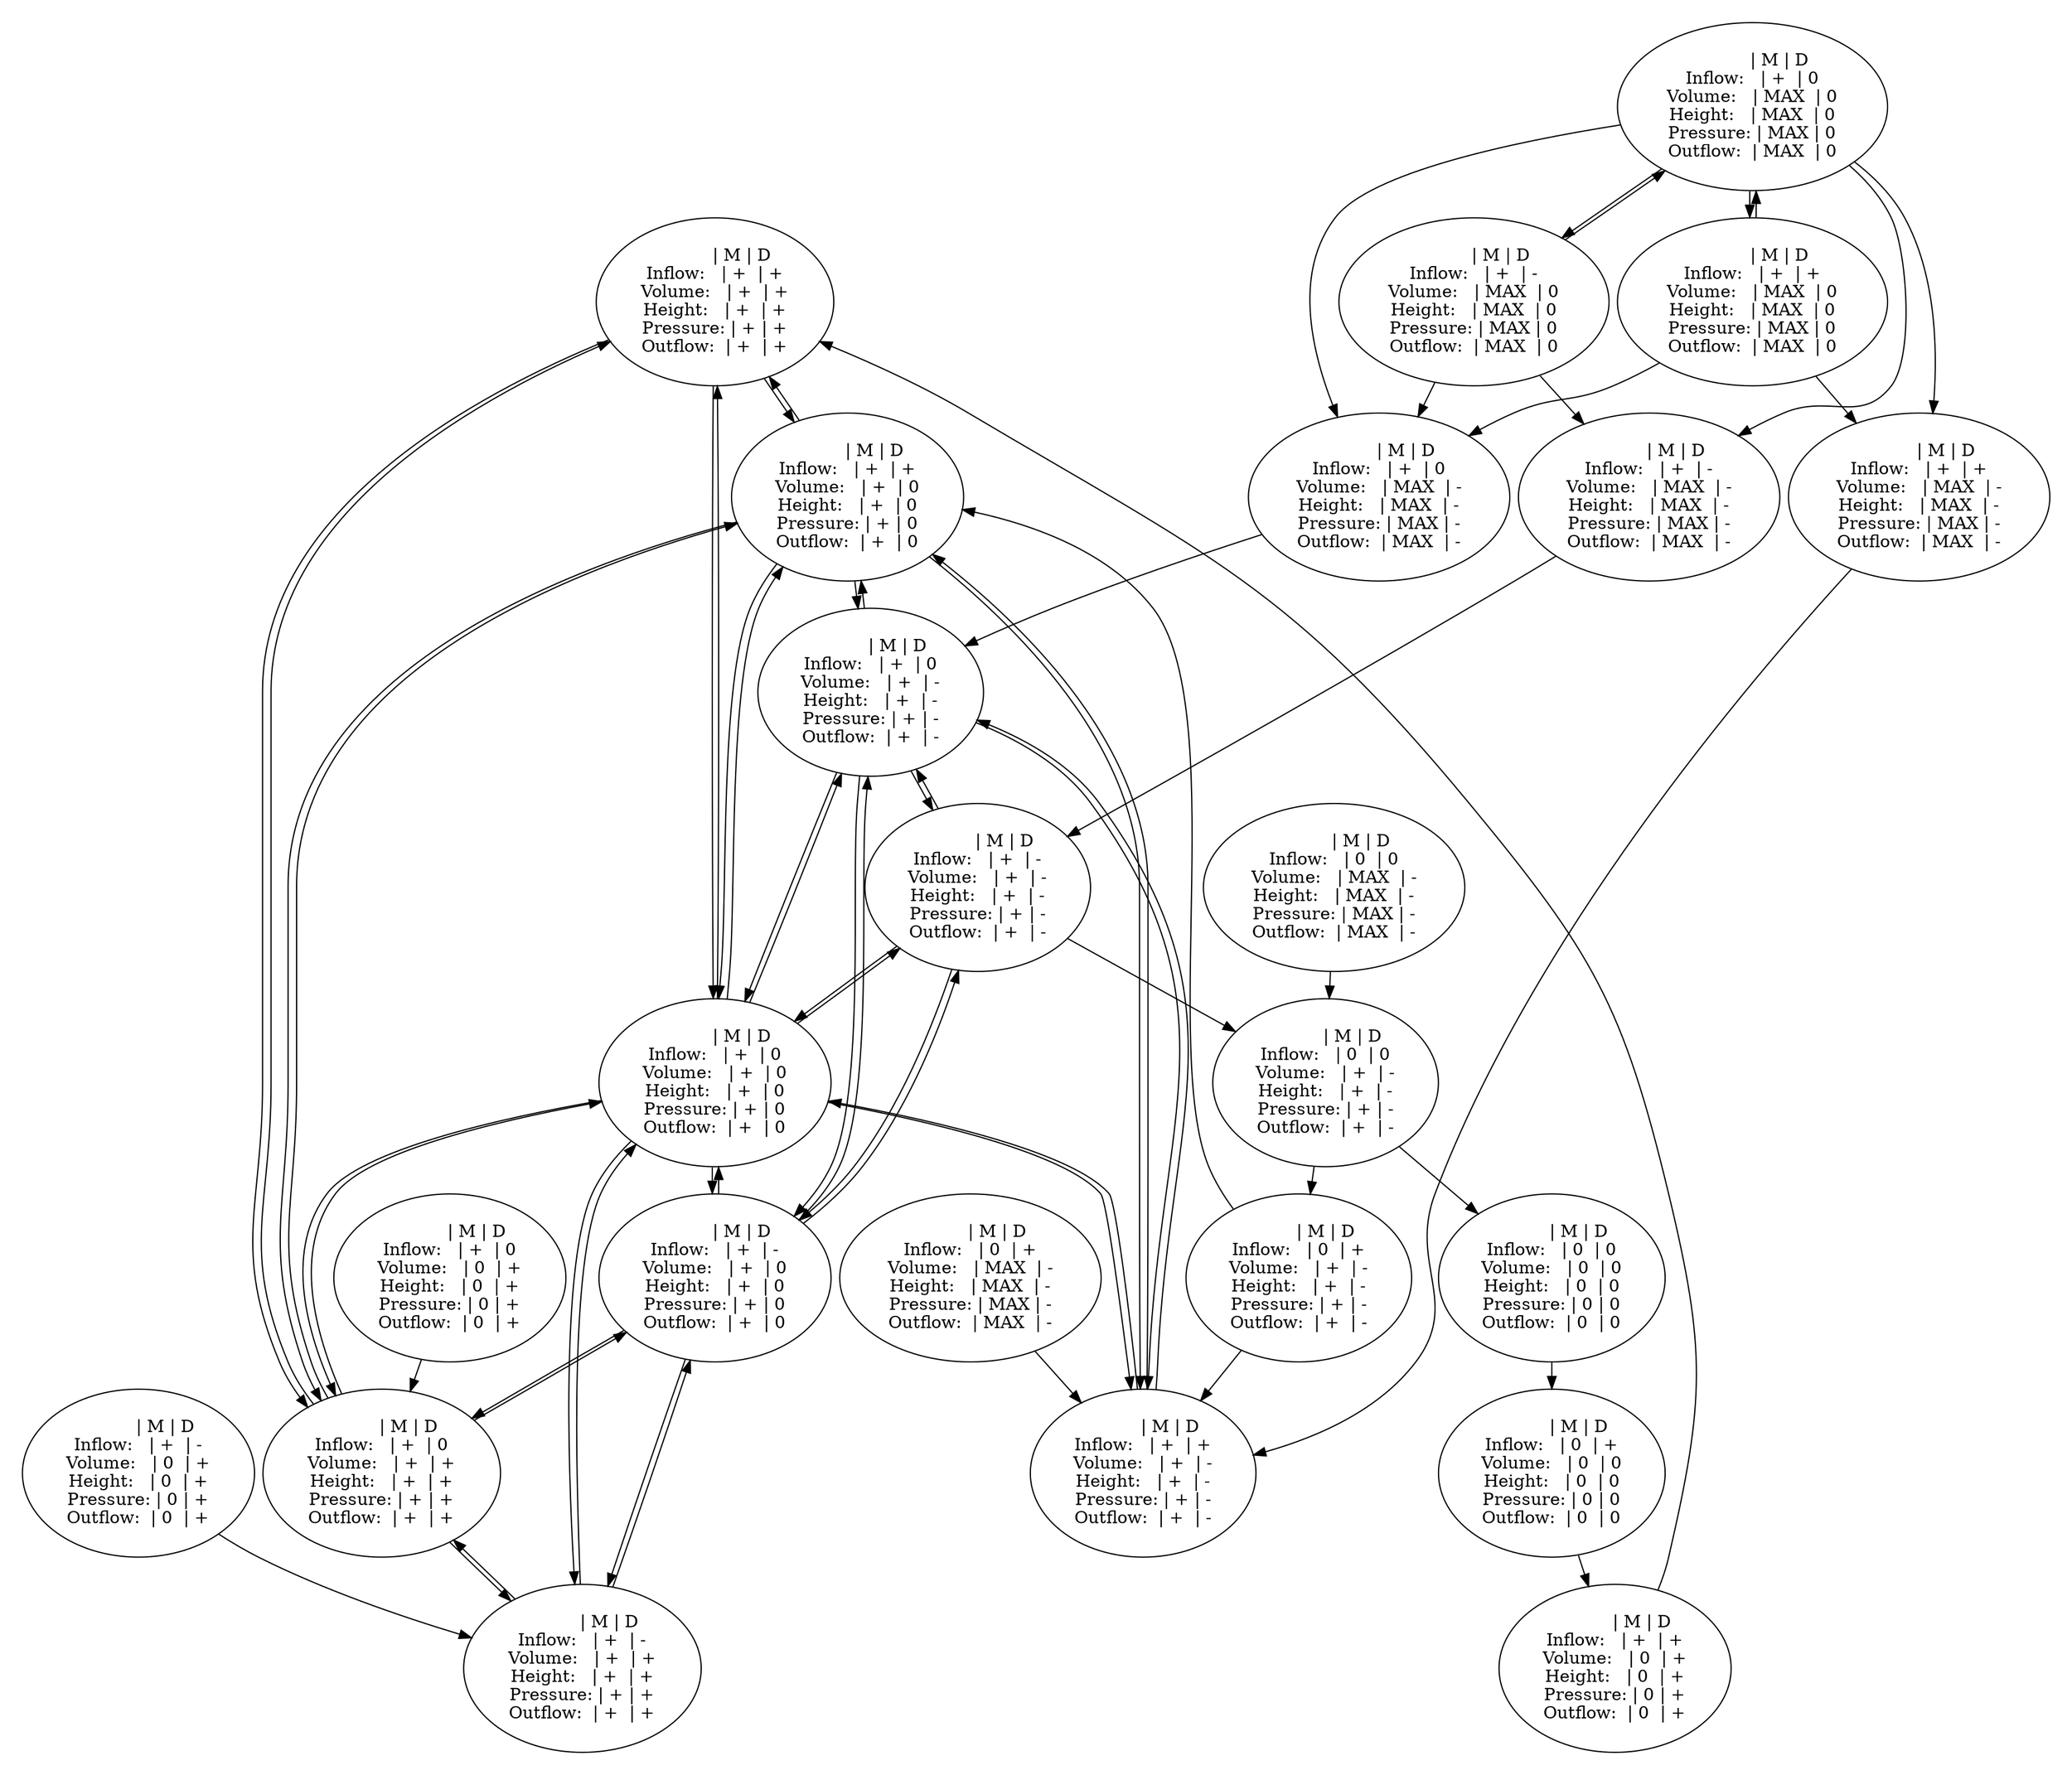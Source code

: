 digraph {
	graph [center=true margin=0.2 nodesep=0.1 rankdir=UD ranksep=0.3]
		39326 [label="           | M | D 
Inflow:   | +  | +
Volume:   | +  | +
Height:   | +  | +
Pressure: | + | +
Outflow:  | +  | +
"]
		39286 [label="           | M | D 
Inflow:   | +  | +
Volume:   | 0  | +
Height:   | 0  | +
Pressure: | 0 | +
Outflow:  | 0  | +
"]
		32886 [label="           | M | D 
Inflow:   | +  | +
Volume:   | MAX  | 0
Height:   | MAX  | 0
Pressure: | MAX | 0
Outflow:  | MAX  | 0
"]
		32846 [label="           | M | D 
Inflow:   | +  | +
Volume:   | +  | 0
Height:   | +  | 0
Pressure: | + | 0
Outflow:  | +  | 0
"]
		32725 [label="           | M | D 
Inflow:   | 0  | +
Volume:   | 0  | 0
Height:   | 0  | 0
Pressure: | 0 | 0
Outflow:  | 0  | 0
"]
		26406 [label="           | M | D 
Inflow:   | +  | +
Volume:   | MAX  | -
Height:   | MAX  | -
Pressure: | MAX | -
Outflow:  | MAX  | -
"]
		26366 [label="           | M | D 
Inflow:   | +  | +
Volume:   | +  | -
Height:   | +  | -
Pressure: | + | -
Outflow:  | +  | -
"]
		26325 [label="           | M | D 
Inflow:   | 0  | +
Volume:   | MAX  | -
Height:   | MAX  | -
Pressure: | MAX | -
Outflow:  | MAX  | -
"]
		26285 [label="           | M | D 
Inflow:   | 0  | +
Volume:   | +  | -
Height:   | +  | -
Pressure: | + | -
Outflow:  | +  | -
"]
		26204 [label="           | M | D 
Inflow:   | +  | 0
Volume:   | +  | +
Height:   | +  | +
Pressure: | + | +
Outflow:  | +  | +
"]
		26164 [label="           | M | D 
Inflow:   | +  | 0
Volume:   | 0  | +
Height:   | 0  | +
Pressure: | 0 | +
Outflow:  | 0  | +
"]
		19764 [label="           | M | D 
Inflow:   | +  | 0
Volume:   | MAX  | 0
Height:   | MAX  | 0
Pressure: | MAX | 0
Outflow:  | MAX  | 0
"]
		19724 [label="           | M | D 
Inflow:   | +  | 0
Volume:   | +  | 0
Height:   | +  | 0
Pressure: | + | 0
Outflow:  | +  | 0
"]
		19603 [label="           | M | D 
Inflow:   | 0  | 0
Volume:   | 0  | 0
Height:   | 0  | 0
Pressure: | 0 | 0
Outflow:  | 0  | 0
"]
		13284 [label="           | M | D 
Inflow:   | +  | 0
Volume:   | MAX  | -
Height:   | MAX  | -
Pressure: | MAX | -
Outflow:  | MAX  | -
"]
		13244 [label="           | M | D 
Inflow:   | +  | 0
Volume:   | +  | -
Height:   | +  | -
Pressure: | + | -
Outflow:  | +  | -
"]
		13203 [label="           | M | D 
Inflow:   | 0  | 0
Volume:   | MAX  | -
Height:   | MAX  | -
Pressure: | MAX | -
Outflow:  | MAX  | -
"]
		13163 [label="           | M | D 
Inflow:   | 0  | 0
Volume:   | +  | -
Height:   | +  | -
Pressure: | + | -
Outflow:  | +  | -
"]
		13082 [label="           | M | D 
Inflow:   | +  | -
Volume:   | +  | +
Height:   | +  | +
Pressure: | + | +
Outflow:  | +  | +
"]
		13042 [label="           | M | D 
Inflow:   | +  | -
Volume:   | 0  | +
Height:   | 0  | +
Pressure: | 0 | +
Outflow:  | 0  | +
"]
		6642 [label="           | M | D 
Inflow:   | +  | -
Volume:   | MAX  | 0
Height:   | MAX  | 0
Pressure: | MAX | 0
Outflow:  | MAX  | 0
"]
		6602 [label="           | M | D 
Inflow:   | +  | -
Volume:   | +  | 0
Height:   | +  | 0
Pressure: | + | 0
Outflow:  | +  | 0
"]
		162 [label="           | M | D 
Inflow:   | +  | -
Volume:   | MAX  | -
Height:   | MAX  | -
Pressure: | MAX | -
Outflow:  | MAX  | -
"]
		122 [label="           | M | D 
Inflow:   | +  | -
Volume:   | +  | -
Height:   | +  | -
Pressure: | + | -
Outflow:  | +  | -
"]
			162 -> 122
			122 -> 6602
			6602 -> 122
			122 -> 13163
			122 -> 13244
			13244 -> 122
			122 -> 19724
			19724 -> 122
			6642 -> 162
			19764 -> 162
			6602 -> 13082
			13082 -> 6602
			6602 -> 13244
			13244 -> 6602
			6602 -> 19724
			19724 -> 6602
			6602 -> 26204
			26204 -> 6602
			6642 -> 13284
			6642 -> 19764
			19764 -> 6642
			13042 -> 13082
			13082 -> 19724
			19724 -> 13082
			13082 -> 26204
			26204 -> 13082
			13203 -> 13163
			13163 -> 19603
			13163 -> 26285
			13284 -> 13244
			13244 -> 19724
			19724 -> 13244
			13244 -> 26366
			26366 -> 13244
			13244 -> 32846
			32846 -> 13244
			19764 -> 13284
			32886 -> 13284
			19603 -> 32725
			19724 -> 26204
			26204 -> 19724
			19724 -> 26366
			26366 -> 19724
			19724 -> 32846
			32846 -> 19724
			19724 -> 39326
			39326 -> 19724
			19764 -> 26406
			19764 -> 32886
			32886 -> 19764
			26164 -> 26204
			26204 -> 32846
			32846 -> 26204
			26204 -> 39326
			39326 -> 26204
			26285 -> 26366
			26285 -> 32846
			26325 -> 26366
			26406 -> 26366
			26366 -> 32846
			32846 -> 26366
			32886 -> 26406
			32725 -> 39286
			32846 -> 39326
			39326 -> 32846
			39286 -> 39326
}